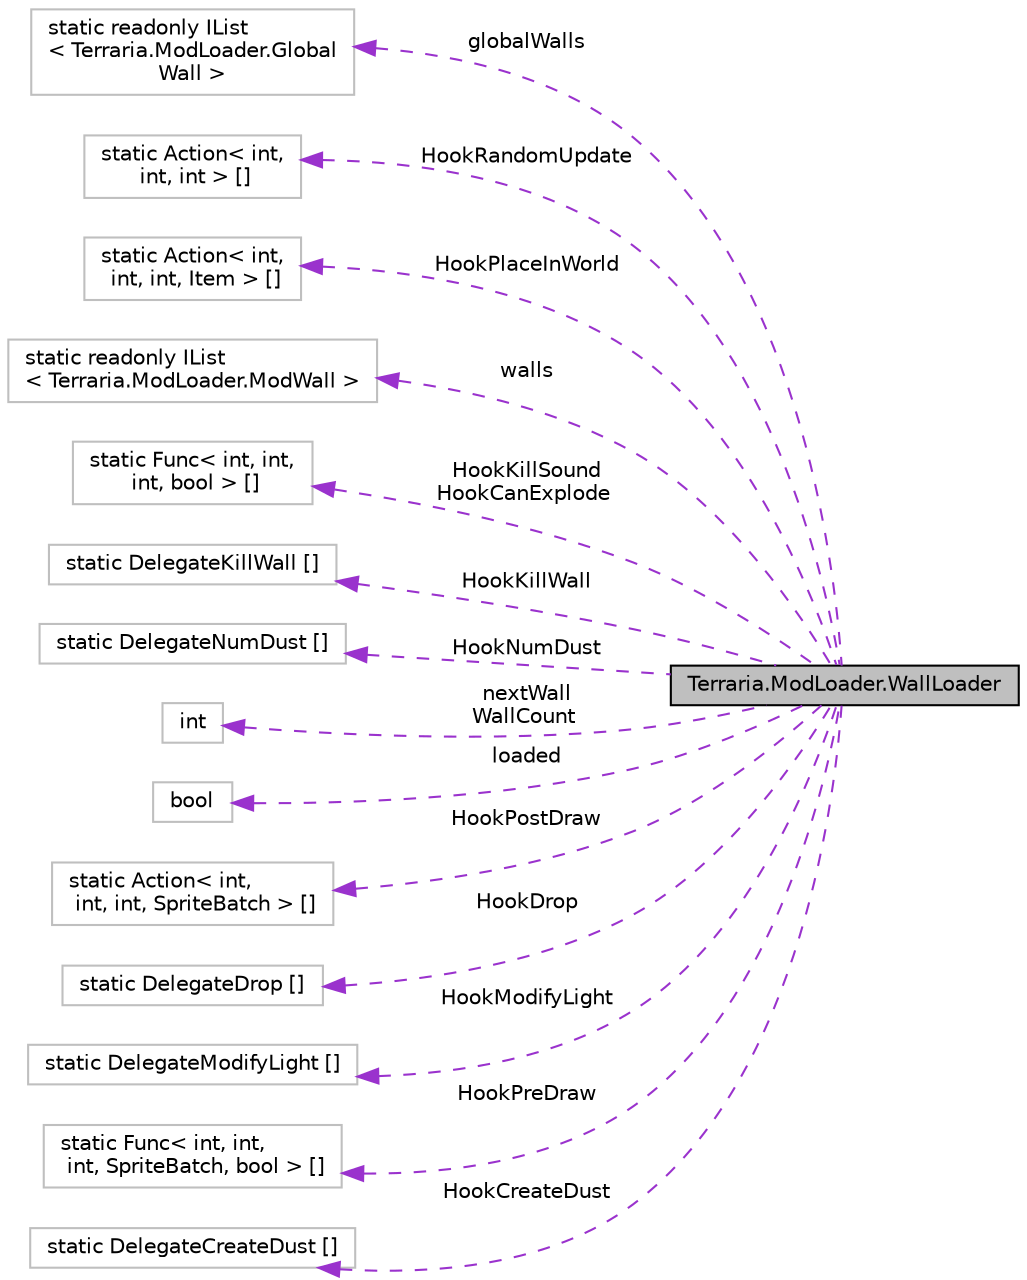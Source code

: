 digraph "Terraria.ModLoader.WallLoader"
{
  edge [fontname="Helvetica",fontsize="10",labelfontname="Helvetica",labelfontsize="10"];
  node [fontname="Helvetica",fontsize="10",shape=record];
  rankdir="LR";
  Node1 [label="Terraria.ModLoader.WallLoader",height=0.2,width=0.4,color="black", fillcolor="grey75", style="filled", fontcolor="black"];
  Node2 -> Node1 [dir="back",color="darkorchid3",fontsize="10",style="dashed",label=" globalWalls" ,fontname="Helvetica"];
  Node2 [label="static readonly IList\l\< Terraria.ModLoader.Global\lWall \>",height=0.2,width=0.4,color="grey75", fillcolor="white", style="filled"];
  Node3 -> Node1 [dir="back",color="darkorchid3",fontsize="10",style="dashed",label=" HookRandomUpdate" ,fontname="Helvetica"];
  Node3 [label="static Action\< int,\l int, int \> []",height=0.2,width=0.4,color="grey75", fillcolor="white", style="filled"];
  Node4 -> Node1 [dir="back",color="darkorchid3",fontsize="10",style="dashed",label=" HookPlaceInWorld" ,fontname="Helvetica"];
  Node4 [label="static Action\< int,\l int, int, Item \> []",height=0.2,width=0.4,color="grey75", fillcolor="white", style="filled"];
  Node5 -> Node1 [dir="back",color="darkorchid3",fontsize="10",style="dashed",label=" walls" ,fontname="Helvetica"];
  Node5 [label="static readonly IList\l\< Terraria.ModLoader.ModWall \>",height=0.2,width=0.4,color="grey75", fillcolor="white", style="filled"];
  Node6 -> Node1 [dir="back",color="darkorchid3",fontsize="10",style="dashed",label=" HookKillSound\nHookCanExplode" ,fontname="Helvetica"];
  Node6 [label="static Func\< int, int,\l int, bool \> []",height=0.2,width=0.4,color="grey75", fillcolor="white", style="filled"];
  Node7 -> Node1 [dir="back",color="darkorchid3",fontsize="10",style="dashed",label=" HookKillWall" ,fontname="Helvetica"];
  Node7 [label="static DelegateKillWall []",height=0.2,width=0.4,color="grey75", fillcolor="white", style="filled"];
  Node8 -> Node1 [dir="back",color="darkorchid3",fontsize="10",style="dashed",label=" HookNumDust" ,fontname="Helvetica"];
  Node8 [label="static DelegateNumDust []",height=0.2,width=0.4,color="grey75", fillcolor="white", style="filled"];
  Node9 -> Node1 [dir="back",color="darkorchid3",fontsize="10",style="dashed",label=" nextWall\nWallCount" ,fontname="Helvetica"];
  Node9 [label="int",height=0.2,width=0.4,color="grey75", fillcolor="white", style="filled"];
  Node10 -> Node1 [dir="back",color="darkorchid3",fontsize="10",style="dashed",label=" loaded" ,fontname="Helvetica"];
  Node10 [label="bool",height=0.2,width=0.4,color="grey75", fillcolor="white", style="filled"];
  Node11 -> Node1 [dir="back",color="darkorchid3",fontsize="10",style="dashed",label=" HookPostDraw" ,fontname="Helvetica"];
  Node11 [label="static Action\< int,\l int, int, SpriteBatch \> []",height=0.2,width=0.4,color="grey75", fillcolor="white", style="filled"];
  Node12 -> Node1 [dir="back",color="darkorchid3",fontsize="10",style="dashed",label=" HookDrop" ,fontname="Helvetica"];
  Node12 [label="static DelegateDrop []",height=0.2,width=0.4,color="grey75", fillcolor="white", style="filled"];
  Node13 -> Node1 [dir="back",color="darkorchid3",fontsize="10",style="dashed",label=" HookModifyLight" ,fontname="Helvetica"];
  Node13 [label="static DelegateModifyLight []",height=0.2,width=0.4,color="grey75", fillcolor="white", style="filled"];
  Node14 -> Node1 [dir="back",color="darkorchid3",fontsize="10",style="dashed",label=" HookPreDraw" ,fontname="Helvetica"];
  Node14 [label="static Func\< int, int,\l int, SpriteBatch, bool \> []",height=0.2,width=0.4,color="grey75", fillcolor="white", style="filled"];
  Node15 -> Node1 [dir="back",color="darkorchid3",fontsize="10",style="dashed",label=" HookCreateDust" ,fontname="Helvetica"];
  Node15 [label="static DelegateCreateDust []",height=0.2,width=0.4,color="grey75", fillcolor="white", style="filled"];
}
